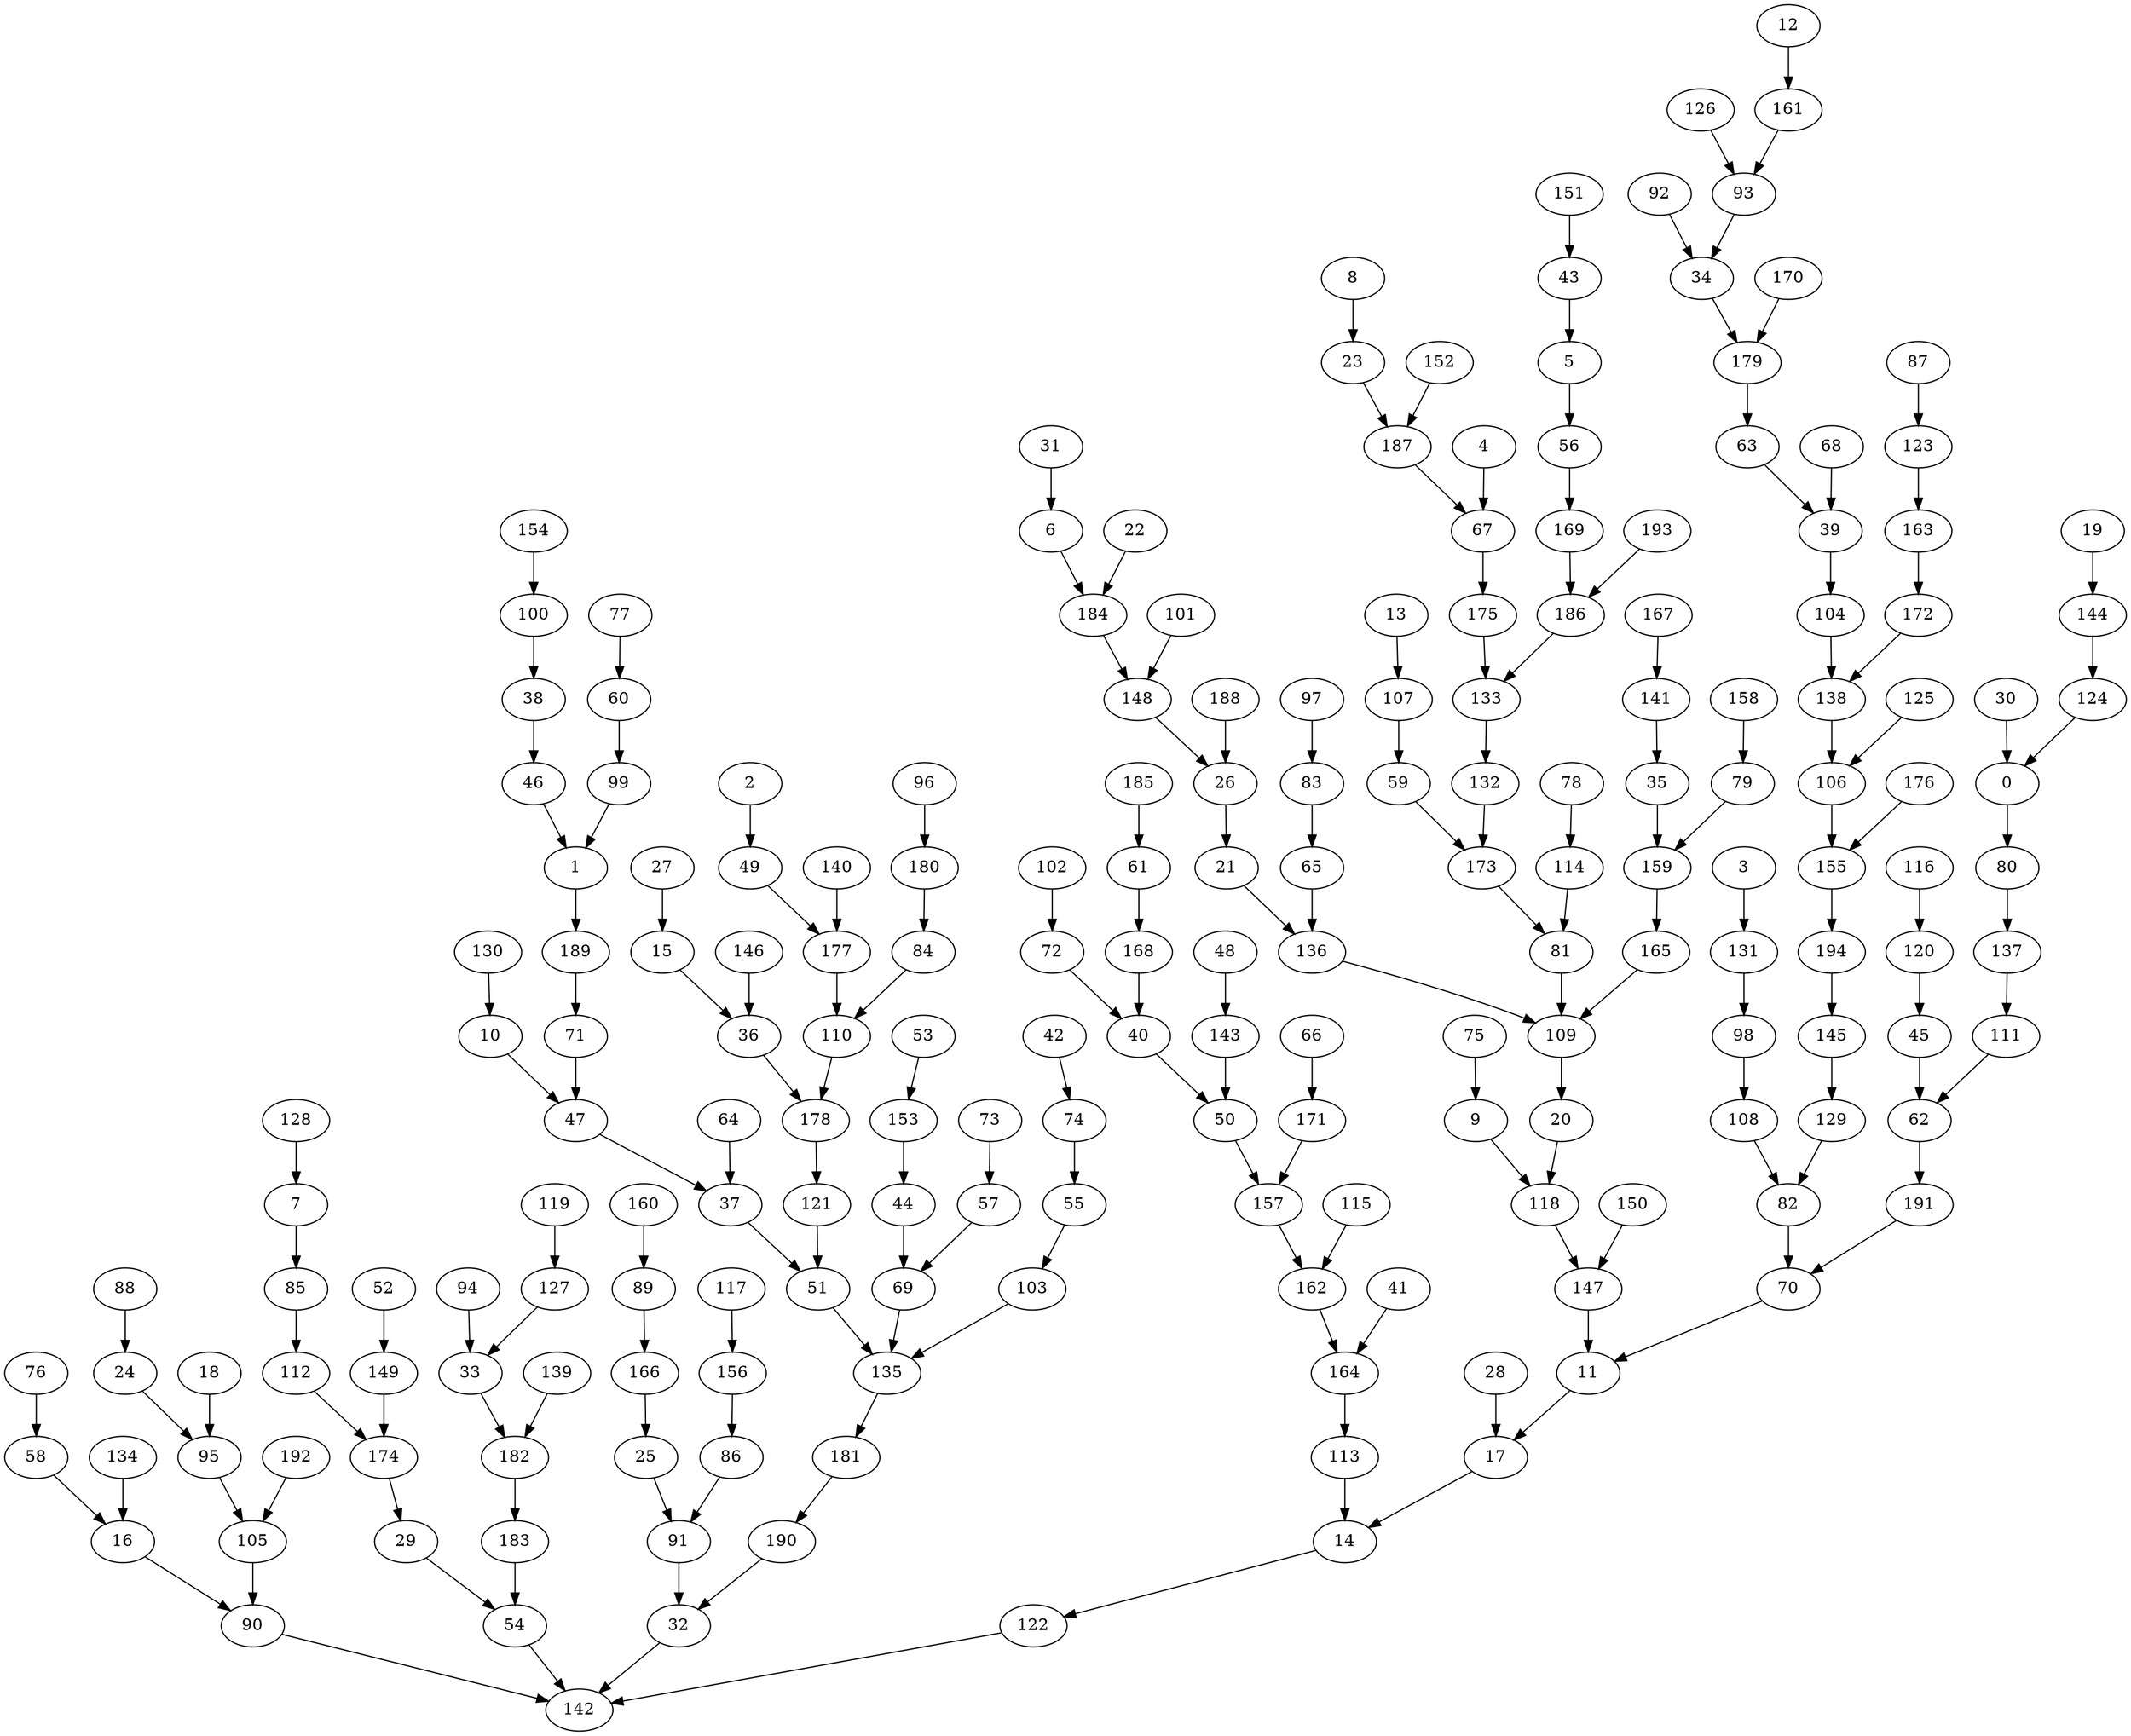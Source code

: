 strict digraph "" {
	0 -> 80;
	30 -> 0;
	124 -> 0;
	1 -> 189;
	46 -> 1;
	99 -> 1;
	5 -> 56;
	43 -> 5;
	6 -> 184;
	31 -> 6;
	7 -> 85;
	128 -> 7;
	9 -> 118;
	75 -> 9;
	10 -> 47;
	130 -> 10;
	11 -> 17;
	70 -> 11;
	147 -> 11;
	14 -> 122;
	17 -> 14;
	113 -> 14;
	15 -> 36;
	27 -> 15;
	16 -> 90;
	58 -> 16;
	134 -> 16;
	28 -> 17;
	20 -> 118;
	109 -> 20;
	21 -> 136;
	26 -> 21;
	23 -> 187;
	8 -> 23;
	24 -> 95;
	88 -> 24;
	25 -> 91;
	166 -> 25;
	148 -> 26;
	188 -> 26;
	29 -> 54;
	174 -> 29;
	32 -> 142;
	91 -> 32;
	190 -> 32;
	33 -> 182;
	94 -> 33;
	127 -> 33;
	34 -> 179;
	92 -> 34;
	93 -> 34;
	35 -> 159;
	141 -> 35;
	36 -> 178;
	146 -> 36;
	37 -> 51;
	47 -> 37;
	64 -> 37;
	38 -> 46;
	100 -> 38;
	39 -> 104;
	63 -> 39;
	68 -> 39;
	40 -> 50;
	72 -> 40;
	168 -> 40;
	151 -> 43;
	44 -> 69;
	153 -> 44;
	45 -> 62;
	120 -> 45;
	71 -> 47;
	49 -> 177;
	2 -> 49;
	50 -> 157;
	143 -> 50;
	51 -> 135;
	121 -> 51;
	54 -> 142;
	183 -> 54;
	55 -> 103;
	74 -> 55;
	56 -> 169;
	57 -> 69;
	73 -> 57;
	76 -> 58;
	59 -> 173;
	107 -> 59;
	60 -> 99;
	77 -> 60;
	61 -> 168;
	185 -> 61;
	62 -> 191;
	111 -> 62;
	179 -> 63;
	65 -> 136;
	83 -> 65;
	67 -> 175;
	4 -> 67;
	187 -> 67;
	69 -> 135;
	82 -> 70;
	191 -> 70;
	189 -> 71;
	102 -> 72;
	42 -> 74;
	79 -> 159;
	158 -> 79;
	80 -> 137;
	81 -> 109;
	114 -> 81;
	173 -> 81;
	108 -> 82;
	129 -> 82;
	97 -> 83;
	84 -> 110;
	180 -> 84;
	85 -> 112;
	86 -> 91;
	156 -> 86;
	89 -> 166;
	160 -> 89;
	90 -> 142;
	105 -> 90;
	126 -> 93;
	161 -> 93;
	95 -> 105;
	18 -> 95;
	98 -> 108;
	131 -> 98;
	154 -> 100;
	103 -> 135;
	104 -> 138;
	192 -> 105;
	106 -> 155;
	125 -> 106;
	138 -> 106;
	13 -> 107;
	136 -> 109;
	165 -> 109;
	110 -> 178;
	177 -> 110;
	137 -> 111;
	112 -> 174;
	164 -> 113;
	78 -> 114;
	118 -> 147;
	116 -> 120;
	178 -> 121;
	122 -> 142;
	123 -> 163;
	87 -> 123;
	144 -> 124;
	119 -> 127;
	145 -> 129;
	3 -> 131;
	132 -> 173;
	133 -> 132;
	175 -> 133;
	186 -> 133;
	135 -> 181;
	172 -> 138;
	167 -> 141;
	48 -> 143;
	19 -> 144;
	194 -> 145;
	150 -> 147;
	101 -> 148;
	184 -> 148;
	149 -> 174;
	52 -> 149;
	53 -> 153;
	155 -> 194;
	176 -> 155;
	117 -> 156;
	157 -> 162;
	171 -> 157;
	159 -> 165;
	12 -> 161;
	162 -> 164;
	115 -> 162;
	163 -> 172;
	41 -> 164;
	169 -> 186;
	66 -> 171;
	140 -> 177;
	170 -> 179;
	96 -> 180;
	181 -> 190;
	182 -> 183;
	139 -> 182;
	22 -> 184;
	193 -> 186;
	152 -> 187;
}
